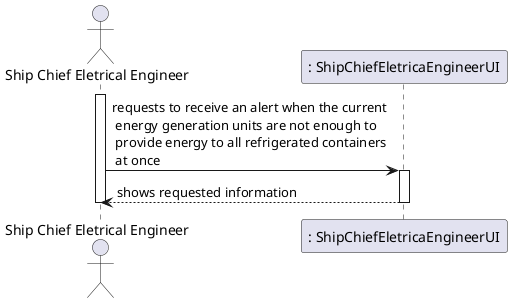 @startuml
'https://plantuml.com/sequence-diagram
actor "Ship Chief Eletrical Engineer" as SCEE
participant ": ShipChiefEletricaEngineerUI" as UI

activate SCEE
SCEE -> UI : requests to receive an alert when the current\n energy generation units are not enough to\n provide energy to all refrigerated containers\n at once
activate UI
UI --> SCEE : shows requested information
deactivate UI
deactivate SCEE

@enduml